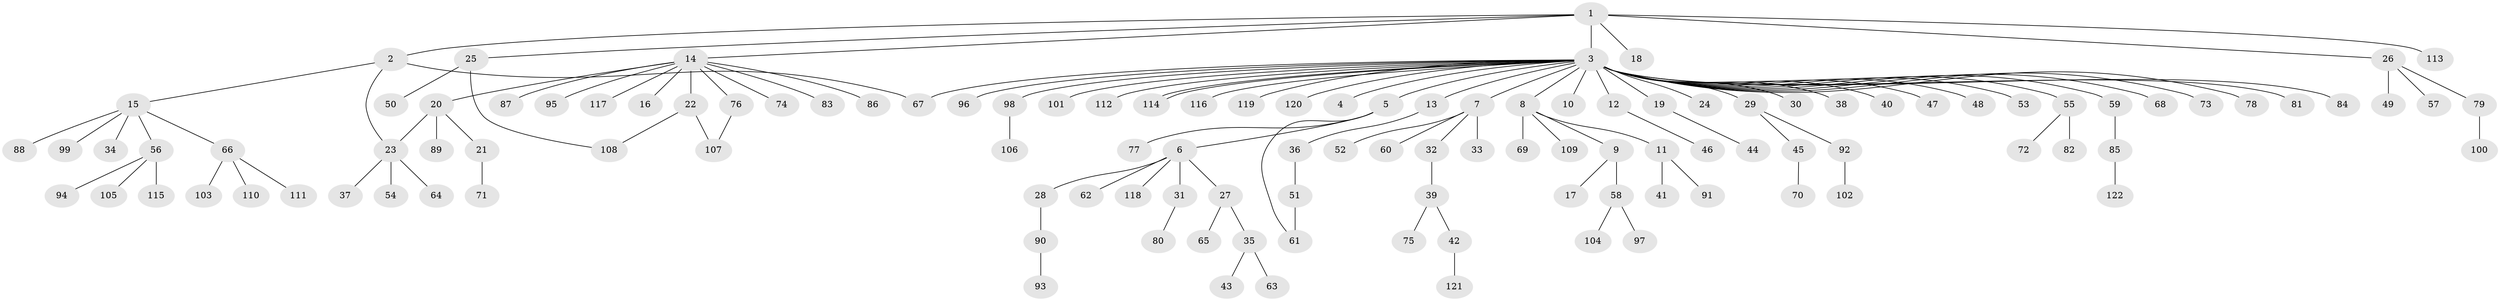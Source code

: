 // coarse degree distribution, {4: 0.02702702702702703, 3: 0.02702702702702703, 1: 0.8378378378378378, 2: 0.05405405405405406, 7: 0.02702702702702703, 27: 0.02702702702702703}
// Generated by graph-tools (version 1.1) at 2025/36/03/04/25 23:36:57]
// undirected, 122 vertices, 127 edges
graph export_dot {
  node [color=gray90,style=filled];
  1;
  2;
  3;
  4;
  5;
  6;
  7;
  8;
  9;
  10;
  11;
  12;
  13;
  14;
  15;
  16;
  17;
  18;
  19;
  20;
  21;
  22;
  23;
  24;
  25;
  26;
  27;
  28;
  29;
  30;
  31;
  32;
  33;
  34;
  35;
  36;
  37;
  38;
  39;
  40;
  41;
  42;
  43;
  44;
  45;
  46;
  47;
  48;
  49;
  50;
  51;
  52;
  53;
  54;
  55;
  56;
  57;
  58;
  59;
  60;
  61;
  62;
  63;
  64;
  65;
  66;
  67;
  68;
  69;
  70;
  71;
  72;
  73;
  74;
  75;
  76;
  77;
  78;
  79;
  80;
  81;
  82;
  83;
  84;
  85;
  86;
  87;
  88;
  89;
  90;
  91;
  92;
  93;
  94;
  95;
  96;
  97;
  98;
  99;
  100;
  101;
  102;
  103;
  104;
  105;
  106;
  107;
  108;
  109;
  110;
  111;
  112;
  113;
  114;
  115;
  116;
  117;
  118;
  119;
  120;
  121;
  122;
  1 -- 2;
  1 -- 3;
  1 -- 14;
  1 -- 18;
  1 -- 25;
  1 -- 26;
  1 -- 113;
  2 -- 15;
  2 -- 23;
  2 -- 67;
  3 -- 4;
  3 -- 5;
  3 -- 7;
  3 -- 8;
  3 -- 10;
  3 -- 12;
  3 -- 13;
  3 -- 19;
  3 -- 24;
  3 -- 29;
  3 -- 30;
  3 -- 38;
  3 -- 40;
  3 -- 47;
  3 -- 48;
  3 -- 53;
  3 -- 55;
  3 -- 59;
  3 -- 67;
  3 -- 68;
  3 -- 73;
  3 -- 78;
  3 -- 81;
  3 -- 84;
  3 -- 96;
  3 -- 98;
  3 -- 101;
  3 -- 112;
  3 -- 114;
  3 -- 114;
  3 -- 116;
  3 -- 119;
  3 -- 120;
  5 -- 6;
  5 -- 61;
  5 -- 77;
  6 -- 27;
  6 -- 28;
  6 -- 31;
  6 -- 62;
  6 -- 118;
  7 -- 32;
  7 -- 33;
  7 -- 52;
  7 -- 60;
  8 -- 9;
  8 -- 11;
  8 -- 69;
  8 -- 109;
  9 -- 17;
  9 -- 58;
  11 -- 41;
  11 -- 91;
  12 -- 46;
  13 -- 36;
  14 -- 16;
  14 -- 20;
  14 -- 22;
  14 -- 74;
  14 -- 76;
  14 -- 83;
  14 -- 86;
  14 -- 87;
  14 -- 95;
  14 -- 117;
  15 -- 34;
  15 -- 56;
  15 -- 66;
  15 -- 88;
  15 -- 99;
  19 -- 44;
  20 -- 21;
  20 -- 23;
  20 -- 89;
  21 -- 71;
  22 -- 107;
  22 -- 108;
  23 -- 37;
  23 -- 54;
  23 -- 64;
  25 -- 50;
  25 -- 108;
  26 -- 49;
  26 -- 57;
  26 -- 79;
  27 -- 35;
  27 -- 65;
  28 -- 90;
  29 -- 45;
  29 -- 92;
  31 -- 80;
  32 -- 39;
  35 -- 43;
  35 -- 63;
  36 -- 51;
  39 -- 42;
  39 -- 75;
  42 -- 121;
  45 -- 70;
  51 -- 61;
  55 -- 72;
  55 -- 82;
  56 -- 94;
  56 -- 105;
  56 -- 115;
  58 -- 97;
  58 -- 104;
  59 -- 85;
  66 -- 103;
  66 -- 110;
  66 -- 111;
  76 -- 107;
  79 -- 100;
  85 -- 122;
  90 -- 93;
  92 -- 102;
  98 -- 106;
}
